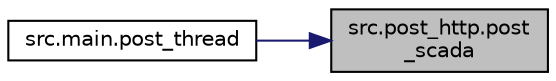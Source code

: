 digraph "src.post_http.post_scada"
{
 // LATEX_PDF_SIZE
  edge [fontname="Helvetica",fontsize="10",labelfontname="Helvetica",labelfontsize="10"];
  node [fontname="Helvetica",fontsize="10",shape=record];
  rankdir="RL";
  Node1 [label="src.post_http.post\l_scada",height=0.2,width=0.4,color="black", fillcolor="grey75", style="filled", fontcolor="black",tooltip="Create a text file with meters information."];
  Node1 -> Node2 [dir="back",color="midnightblue",fontsize="10",style="solid",fontname="Helvetica"];
  Node2 [label="src.main.post_thread",height=0.2,width=0.4,color="black", fillcolor="white", style="filled",URL="$namespacesrc_1_1main.html#a7ecd7cbccbf833555759176fc61e7e83",tooltip="Post meters information."];
}
